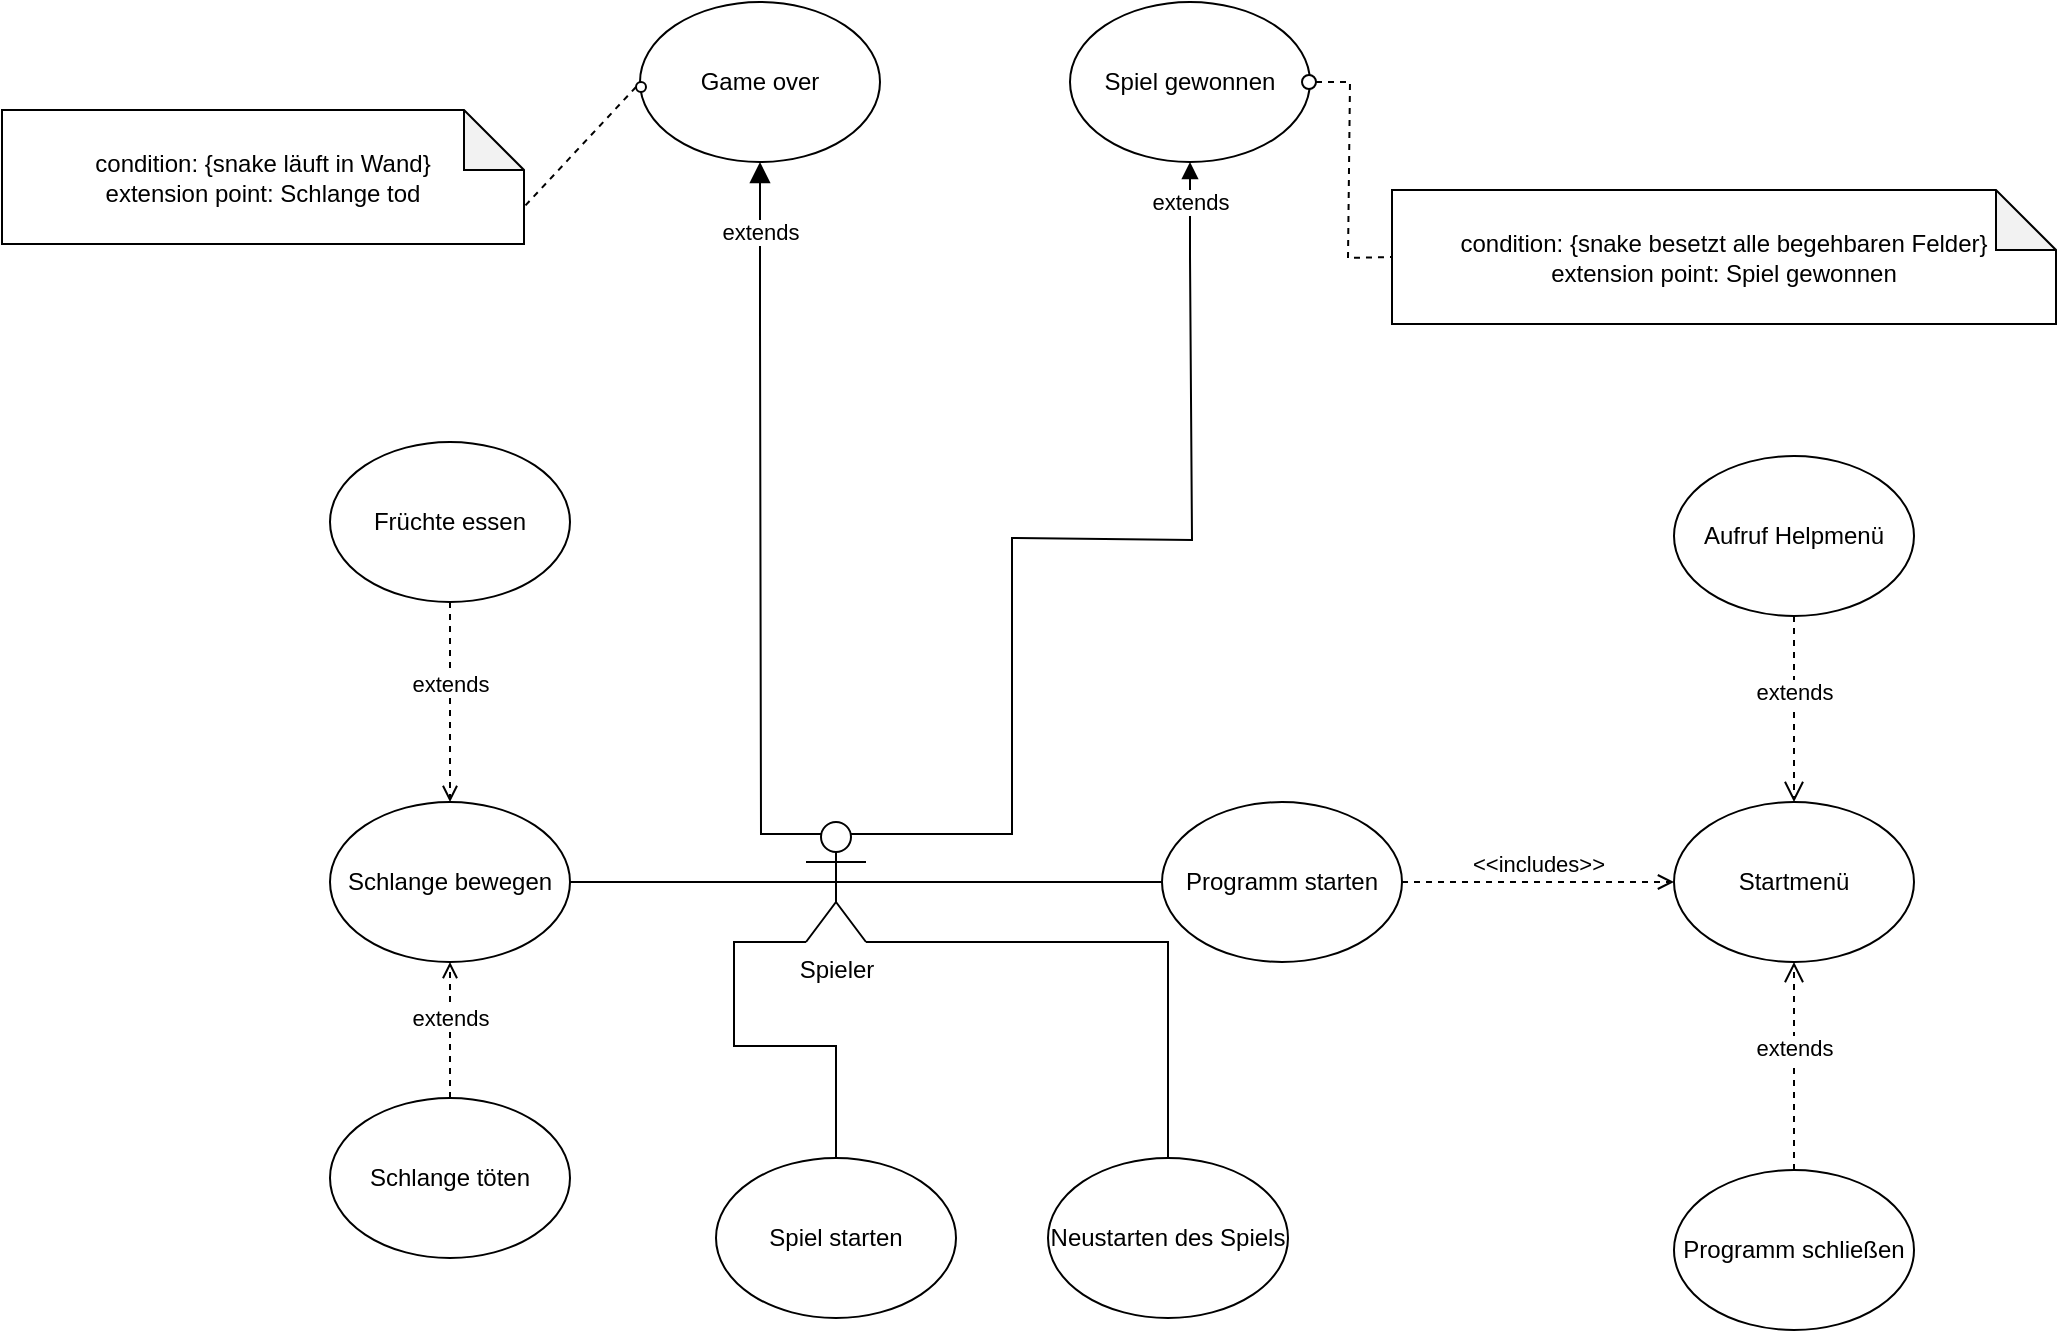 <mxfile version="23.1.1" type="device">
  <diagram name="Seite-1" id="YHYIciFOnkH-qeka7UyO">
    <mxGraphModel dx="2250" dy="966" grid="0" gridSize="10" guides="1" tooltips="1" connect="1" arrows="1" fold="1" page="0" pageScale="1" pageWidth="827" pageHeight="1169" math="0" shadow="0">
      <root>
        <mxCell id="0" />
        <mxCell id="1" parent="0" />
        <mxCell id="ZkgS1rDbDtyIy7YNCylX-15" value="condition: {snake besetzt alle begehbaren Felder}&lt;br&gt;extension point: Spiel gewonnen" style="shape=note;whiteSpace=wrap;html=1;backgroundOutline=1;darkOpacity=0.05;" parent="1" vertex="1">
          <mxGeometry x="-447" y="-1" width="332" height="67" as="geometry" />
        </mxCell>
        <mxCell id="PrF3KnPLr2qsfcJWz9AF-2" value="" style="endArrow=none;dashed=1;html=1;rounded=0;entryX=0;entryY=0.5;entryDx=0;entryDy=0;entryPerimeter=0;exitX=1;exitY=0.5;exitDx=0;exitDy=0;" parent="1" source="PrF3KnPLr2qsfcJWz9AF-5" target="ZkgS1rDbDtyIy7YNCylX-15" edge="1">
          <mxGeometry width="50" height="50" relative="1" as="geometry">
            <mxPoint x="-352" y="-65" as="sourcePoint" />
            <mxPoint x="-418" y="27" as="targetPoint" />
            <Array as="points">
              <mxPoint x="-468" y="-55" />
              <mxPoint x="-469" y="33" />
            </Array>
          </mxGeometry>
        </mxCell>
        <mxCell id="DKGeQluDKc4gFPgwQqkB-10" style="edgeStyle=orthogonalEdgeStyle;rounded=0;orthogonalLoop=1;jettySize=auto;html=1;exitX=0.5;exitY=0.5;exitDx=0;exitDy=0;exitPerimeter=0;entryX=1;entryY=0.5;entryDx=0;entryDy=0;endArrow=none;endFill=0;" edge="1" parent="1" source="Ak6sycWPD7kU5rR-advj-2" target="DKGeQluDKc4gFPgwQqkB-4">
          <mxGeometry relative="1" as="geometry" />
        </mxCell>
        <mxCell id="DKGeQluDKc4gFPgwQqkB-20" style="edgeStyle=orthogonalEdgeStyle;rounded=0;orthogonalLoop=1;jettySize=auto;html=1;exitX=0.25;exitY=0.1;exitDx=0;exitDy=0;exitPerimeter=0;endArrow=none;endFill=0;" edge="1" parent="1" source="Ak6sycWPD7kU5rR-advj-2">
          <mxGeometry relative="1" as="geometry">
            <mxPoint x="-763" y="67" as="targetPoint" />
          </mxGeometry>
        </mxCell>
        <mxCell id="DKGeQluDKc4gFPgwQqkB-21" style="edgeStyle=orthogonalEdgeStyle;rounded=0;orthogonalLoop=1;jettySize=auto;html=1;exitX=1;exitY=1;exitDx=0;exitDy=0;exitPerimeter=0;endArrow=none;endFill=0;" edge="1" parent="1" source="Ak6sycWPD7kU5rR-advj-2" target="Ak6sycWPD7kU5rR-advj-30">
          <mxGeometry relative="1" as="geometry">
            <mxPoint x="-569" y="466" as="targetPoint" />
            <Array as="points">
              <mxPoint x="-559" y="375" />
            </Array>
          </mxGeometry>
        </mxCell>
        <mxCell id="Ak6sycWPD7kU5rR-advj-2" value="Spieler" style="shape=umlActor;verticalLabelPosition=bottom;verticalAlign=top;html=1;outlineConnect=0;" parent="1" vertex="1">
          <mxGeometry x="-740" y="315" width="30" height="60" as="geometry" />
        </mxCell>
        <mxCell id="Ak6sycWPD7kU5rR-advj-3" value="Programm starten" style="ellipse;whiteSpace=wrap;html=1;" parent="1" vertex="1">
          <mxGeometry x="-562" y="305" width="120" height="80" as="geometry" />
        </mxCell>
        <mxCell id="Ak6sycWPD7kU5rR-advj-5" value="Startmenü" style="ellipse;whiteSpace=wrap;html=1;" parent="1" vertex="1">
          <mxGeometry x="-306" y="305" width="120" height="80" as="geometry" />
        </mxCell>
        <mxCell id="Ak6sycWPD7kU5rR-advj-7" value="" style="endArrow=none;html=1;rounded=0;exitX=0.5;exitY=0.5;exitDx=0;exitDy=0;exitPerimeter=0;entryX=0;entryY=0.5;entryDx=0;entryDy=0;" parent="1" source="Ak6sycWPD7kU5rR-advj-2" target="Ak6sycWPD7kU5rR-advj-3" edge="1">
          <mxGeometry width="50" height="50" relative="1" as="geometry">
            <mxPoint x="-434" y="229" as="sourcePoint" />
            <mxPoint x="-384" y="179" as="targetPoint" />
          </mxGeometry>
        </mxCell>
        <mxCell id="Ak6sycWPD7kU5rR-advj-9" value="&amp;lt;&amp;lt;includes&amp;gt;&amp;gt;" style="html=1;verticalAlign=bottom;endArrow=open;curved=0;rounded=0;exitX=1;exitY=0.5;exitDx=0;exitDy=0;entryX=0;entryY=0.5;entryDx=0;entryDy=0;dashed=1;endFill=0;" parent="1" source="Ak6sycWPD7kU5rR-advj-3" target="Ak6sycWPD7kU5rR-advj-5" edge="1">
          <mxGeometry width="80" relative="1" as="geometry">
            <mxPoint x="-425" y="344.52" as="sourcePoint" />
            <mxPoint x="-345" y="344.52" as="targetPoint" />
          </mxGeometry>
        </mxCell>
        <mxCell id="Ak6sycWPD7kU5rR-advj-12" value="Aufruf Helpmenü" style="ellipse;whiteSpace=wrap;html=1;" parent="1" vertex="1">
          <mxGeometry x="-306" y="132" width="120" height="80" as="geometry" />
        </mxCell>
        <mxCell id="Ak6sycWPD7kU5rR-advj-14" value="Programm schließen" style="ellipse;whiteSpace=wrap;html=1;" parent="1" vertex="1">
          <mxGeometry x="-306" y="489" width="120" height="80" as="geometry" />
        </mxCell>
        <mxCell id="Ak6sycWPD7kU5rR-advj-21" value="extends" style="html=1;verticalAlign=bottom;endArrow=open;dashed=1;endSize=8;curved=0;rounded=0;exitX=0.5;exitY=1;exitDx=0;exitDy=0;entryX=0.5;entryY=0;entryDx=0;entryDy=0;" parent="1" source="Ak6sycWPD7kU5rR-advj-12" target="Ak6sycWPD7kU5rR-advj-5" edge="1">
          <mxGeometry relative="1" as="geometry">
            <mxPoint x="-180" y="249" as="sourcePoint" />
            <mxPoint x="-205" y="268" as="targetPoint" />
          </mxGeometry>
        </mxCell>
        <mxCell id="Ak6sycWPD7kU5rR-advj-30" value="Neustarten des Spiels" style="ellipse;whiteSpace=wrap;html=1;" parent="1" vertex="1">
          <mxGeometry x="-619" y="483" width="120" height="80" as="geometry" />
        </mxCell>
        <mxCell id="Ak6sycWPD7kU5rR-advj-34" value="extends" style="html=1;verticalAlign=bottom;endArrow=open;dashed=1;endSize=8;curved=0;rounded=0;entryX=0.5;entryY=1;entryDx=0;entryDy=0;exitX=0.5;exitY=0;exitDx=0;exitDy=0;" parent="1" source="Ak6sycWPD7kU5rR-advj-14" target="Ak6sycWPD7kU5rR-advj-5" edge="1">
          <mxGeometry relative="1" as="geometry">
            <mxPoint x="-246" y="477" as="sourcePoint" />
            <mxPoint x="-246.48" y="396" as="targetPoint" />
          </mxGeometry>
        </mxCell>
        <mxCell id="Ak6sycWPD7kU5rR-advj-39" value="Spiel gewonnen" style="ellipse;whiteSpace=wrap;html=1;" parent="1" vertex="1">
          <mxGeometry x="-608" y="-95" width="120" height="80" as="geometry" />
        </mxCell>
        <mxCell id="Ak6sycWPD7kU5rR-advj-40" value="extends" style="html=1;verticalAlign=bottom;endArrow=block;curved=0;rounded=0;endFill=1;entryX=0.5;entryY=1;entryDx=0;entryDy=0;" parent="1" target="Ak6sycWPD7kU5rR-advj-39" edge="1">
          <mxGeometry x="-0.182" width="80" relative="1" as="geometry">
            <mxPoint x="-548" y="34" as="sourcePoint" />
            <mxPoint x="-743" y="71" as="targetPoint" />
            <mxPoint as="offset" />
          </mxGeometry>
        </mxCell>
        <mxCell id="Ak6sycWPD7kU5rR-advj-42" value="" style="html=1;verticalAlign=bottom;endArrow=none;curved=0;rounded=0;endFill=0;exitX=0.75;exitY=0.1;exitDx=0;exitDy=0;exitPerimeter=0;" parent="1" source="Ak6sycWPD7kU5rR-advj-2" edge="1">
          <mxGeometry width="80" relative="1" as="geometry">
            <mxPoint x="-548" y="66" as="sourcePoint" />
            <mxPoint x="-548" y="32" as="targetPoint" />
            <Array as="points">
              <mxPoint x="-637" y="321" />
              <mxPoint x="-637" y="173" />
              <mxPoint x="-547" y="174" />
            </Array>
          </mxGeometry>
        </mxCell>
        <mxCell id="PrF3KnPLr2qsfcJWz9AF-5" value="" style="ellipse;whiteSpace=wrap;html=1;aspect=fixed;" parent="1" vertex="1">
          <mxGeometry x="-492" y="-58.5" width="7" height="7" as="geometry" />
        </mxCell>
        <mxCell id="DKGeQluDKc4gFPgwQqkB-2" value="Spiel starten" style="ellipse;whiteSpace=wrap;html=1;" vertex="1" parent="1">
          <mxGeometry x="-785" y="483" width="120" height="80" as="geometry" />
        </mxCell>
        <mxCell id="DKGeQluDKc4gFPgwQqkB-3" value="" style="endArrow=none;html=1;rounded=0;entryX=0.5;entryY=0;entryDx=0;entryDy=0;exitX=0;exitY=1;exitDx=0;exitDy=0;exitPerimeter=0;" edge="1" parent="1" source="Ak6sycWPD7kU5rR-advj-2" target="DKGeQluDKc4gFPgwQqkB-2">
          <mxGeometry width="50" height="50" relative="1" as="geometry">
            <mxPoint x="-725" y="399" as="sourcePoint" />
            <mxPoint x="-552" y="355" as="targetPoint" />
            <Array as="points">
              <mxPoint x="-776" y="375" />
              <mxPoint x="-776" y="427" />
              <mxPoint x="-725" y="427" />
            </Array>
          </mxGeometry>
        </mxCell>
        <mxCell id="DKGeQluDKc4gFPgwQqkB-4" value="Schlange bewegen" style="ellipse;whiteSpace=wrap;html=1;" vertex="1" parent="1">
          <mxGeometry x="-978" y="305" width="120" height="80" as="geometry" />
        </mxCell>
        <mxCell id="DKGeQluDKc4gFPgwQqkB-5" value="Schlange töten" style="ellipse;whiteSpace=wrap;html=1;" vertex="1" parent="1">
          <mxGeometry x="-978" y="453" width="120" height="80" as="geometry" />
        </mxCell>
        <mxCell id="DKGeQluDKc4gFPgwQqkB-6" value="extends" style="html=1;verticalAlign=bottom;endArrow=open;curved=0;rounded=0;dashed=1;endFill=0;entryX=0.5;entryY=1;entryDx=0;entryDy=0;exitX=0.5;exitY=0;exitDx=0;exitDy=0;" edge="1" parent="1" source="DKGeQluDKc4gFPgwQqkB-5" target="DKGeQluDKc4gFPgwQqkB-4">
          <mxGeometry x="-0.072" width="80" relative="1" as="geometry">
            <mxPoint x="-1100" y="489.52" as="sourcePoint" />
            <mxPoint x="-1121" y="490" as="targetPoint" />
            <mxPoint as="offset" />
          </mxGeometry>
        </mxCell>
        <mxCell id="DKGeQluDKc4gFPgwQqkB-7" value="Früchte essen" style="ellipse;whiteSpace=wrap;html=1;" vertex="1" parent="1">
          <mxGeometry x="-978" y="125" width="120" height="80" as="geometry" />
        </mxCell>
        <mxCell id="DKGeQluDKc4gFPgwQqkB-8" value="extends" style="html=1;verticalAlign=bottom;endArrow=open;curved=0;rounded=0;dashed=1;endFill=0;entryX=0.5;entryY=0;entryDx=0;entryDy=0;exitX=0.5;exitY=1;exitDx=0;exitDy=0;" edge="1" parent="1" source="DKGeQluDKc4gFPgwQqkB-7" target="DKGeQluDKc4gFPgwQqkB-4">
          <mxGeometry width="80" relative="1" as="geometry">
            <mxPoint x="-1003" y="231" as="sourcePoint" />
            <mxPoint x="-1121" y="317" as="targetPoint" />
          </mxGeometry>
        </mxCell>
        <mxCell id="DKGeQluDKc4gFPgwQqkB-12" value="condition: {snake läuft in Wand}&lt;br&gt;extension point: Schlange tod" style="shape=note;whiteSpace=wrap;html=1;backgroundOutline=1;darkOpacity=0.05;" vertex="1" parent="1">
          <mxGeometry x="-1142" y="-41" width="261" height="67" as="geometry" />
        </mxCell>
        <mxCell id="DKGeQluDKc4gFPgwQqkB-13" value="" style="endArrow=none;dashed=1;html=1;rounded=0;entryX=0;entryY=0;entryDx=261;entryDy=48.5;entryPerimeter=0;exitX=0;exitY=0.5;exitDx=0;exitDy=0;" edge="1" parent="1" source="DKGeQluDKc4gFPgwQqkB-14" target="DKGeQluDKc4gFPgwQqkB-12">
          <mxGeometry width="50" height="50" relative="1" as="geometry">
            <mxPoint x="-868" y="-63" as="sourcePoint" />
            <mxPoint x="-677.5" y="-134" as="targetPoint" />
          </mxGeometry>
        </mxCell>
        <mxCell id="DKGeQluDKc4gFPgwQqkB-15" value="Game over" style="ellipse;whiteSpace=wrap;html=1;" vertex="1" parent="1">
          <mxGeometry x="-823" y="-95" width="120" height="80" as="geometry" />
        </mxCell>
        <mxCell id="DKGeQluDKc4gFPgwQqkB-14" value="" style="ellipse;whiteSpace=wrap;html=1;aspect=fixed;" vertex="1" parent="1">
          <mxGeometry x="-825" y="-55" width="5" height="5" as="geometry" />
        </mxCell>
        <mxCell id="DKGeQluDKc4gFPgwQqkB-19" value="extends" style="html=1;verticalAlign=bottom;endArrow=block;endSize=8;curved=0;rounded=0;entryX=0.5;entryY=1;entryDx=0;entryDy=0;endFill=1;" edge="1" parent="1" target="DKGeQluDKc4gFPgwQqkB-15">
          <mxGeometry relative="1" as="geometry">
            <mxPoint x="-763" y="72" as="sourcePoint" />
            <mxPoint x="-782" y="87" as="targetPoint" />
          </mxGeometry>
        </mxCell>
      </root>
    </mxGraphModel>
  </diagram>
</mxfile>

